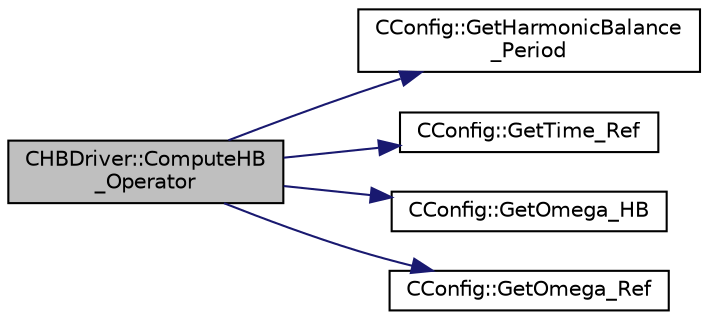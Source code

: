 digraph "CHBDriver::ComputeHB_Operator"
{
  edge [fontname="Helvetica",fontsize="10",labelfontname="Helvetica",labelfontsize="10"];
  node [fontname="Helvetica",fontsize="10",shape=record];
  rankdir="LR";
  Node48 [label="CHBDriver::ComputeHB\l_Operator",height=0.2,width=0.4,color="black", fillcolor="grey75", style="filled", fontcolor="black"];
  Node48 -> Node49 [color="midnightblue",fontsize="10",style="solid",fontname="Helvetica"];
  Node49 [label="CConfig::GetHarmonicBalance\l_Period",height=0.2,width=0.4,color="black", fillcolor="white", style="filled",URL="$class_c_config.html#a7d9f0904ed8e25c7d479bb22956ae6fc",tooltip="Retrieves the period of oscillations to be used with Harmonic Balance. "];
  Node48 -> Node50 [color="midnightblue",fontsize="10",style="solid",fontname="Helvetica"];
  Node50 [label="CConfig::GetTime_Ref",height=0.2,width=0.4,color="black", fillcolor="white", style="filled",URL="$class_c_config.html#a08a17689e8bcd7b952b530fcb5a44842",tooltip="Get the value of the reference time for non-dimensionalization. "];
  Node48 -> Node51 [color="midnightblue",fontsize="10",style="solid",fontname="Helvetica"];
  Node51 [label="CConfig::GetOmega_HB",height=0.2,width=0.4,color="black", fillcolor="white", style="filled",URL="$class_c_config.html#a6f53600f4281e7b232136beb14350559",tooltip="Get the Harmonic Balance frequency pointer. "];
  Node48 -> Node52 [color="midnightblue",fontsize="10",style="solid",fontname="Helvetica"];
  Node52 [label="CConfig::GetOmega_Ref",height=0.2,width=0.4,color="black", fillcolor="white", style="filled",URL="$class_c_config.html#a75bb1f8aa4d15be6690dd6cc5ab581a7",tooltip="Get the value of the reference angular velocity for non-dimensionalization. "];
}
